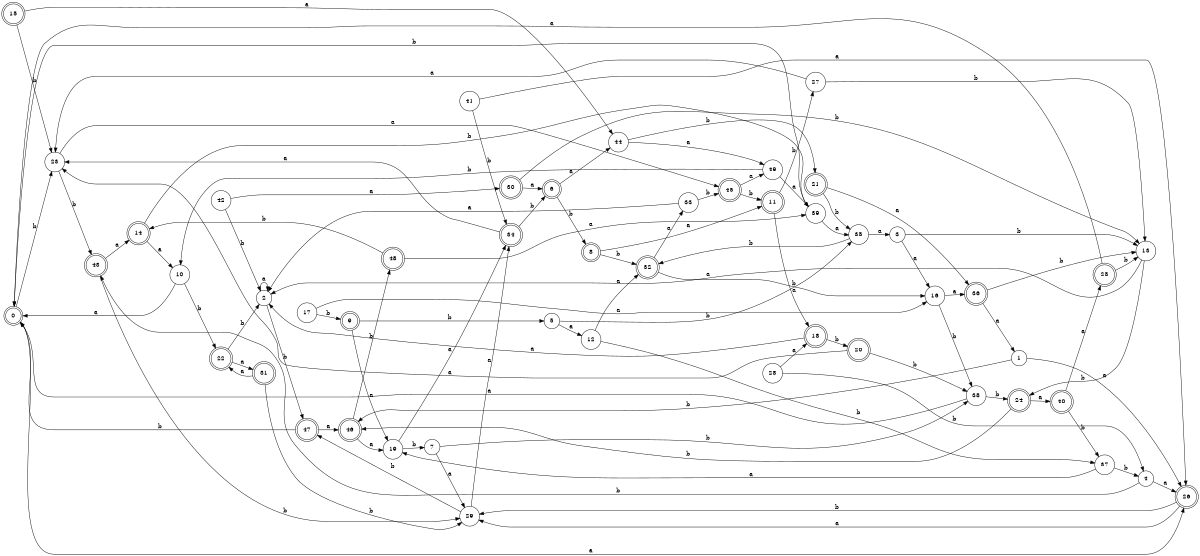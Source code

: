 digraph n40_3 {
__start0 [label="" shape="none"];

rankdir=LR;
size="8,5";

s0 [style="rounded,filled", color="black", fillcolor="white" shape="doublecircle", label="0"];
s1 [style="filled", color="black", fillcolor="white" shape="circle", label="1"];
s2 [style="filled", color="black", fillcolor="white" shape="circle", label="2"];
s3 [style="filled", color="black", fillcolor="white" shape="circle", label="3"];
s4 [style="filled", color="black", fillcolor="white" shape="circle", label="4"];
s5 [style="filled", color="black", fillcolor="white" shape="circle", label="5"];
s6 [style="rounded,filled", color="black", fillcolor="white" shape="doublecircle", label="6"];
s7 [style="filled", color="black", fillcolor="white" shape="circle", label="7"];
s8 [style="rounded,filled", color="black", fillcolor="white" shape="doublecircle", label="8"];
s9 [style="rounded,filled", color="black", fillcolor="white" shape="doublecircle", label="9"];
s10 [style="filled", color="black", fillcolor="white" shape="circle", label="10"];
s11 [style="rounded,filled", color="black", fillcolor="white" shape="doublecircle", label="11"];
s12 [style="filled", color="black", fillcolor="white" shape="circle", label="12"];
s13 [style="filled", color="black", fillcolor="white" shape="circle", label="13"];
s14 [style="rounded,filled", color="black", fillcolor="white" shape="doublecircle", label="14"];
s15 [style="rounded,filled", color="black", fillcolor="white" shape="doublecircle", label="15"];
s16 [style="filled", color="black", fillcolor="white" shape="circle", label="16"];
s17 [style="filled", color="black", fillcolor="white" shape="circle", label="17"];
s18 [style="rounded,filled", color="black", fillcolor="white" shape="doublecircle", label="18"];
s19 [style="filled", color="black", fillcolor="white" shape="circle", label="19"];
s20 [style="rounded,filled", color="black", fillcolor="white" shape="doublecircle", label="20"];
s21 [style="rounded,filled", color="black", fillcolor="white" shape="doublecircle", label="21"];
s22 [style="rounded,filled", color="black", fillcolor="white" shape="doublecircle", label="22"];
s23 [style="filled", color="black", fillcolor="white" shape="circle", label="23"];
s24 [style="rounded,filled", color="black", fillcolor="white" shape="doublecircle", label="24"];
s25 [style="rounded,filled", color="black", fillcolor="white" shape="doublecircle", label="25"];
s26 [style="rounded,filled", color="black", fillcolor="white" shape="doublecircle", label="26"];
s27 [style="filled", color="black", fillcolor="white" shape="circle", label="27"];
s28 [style="filled", color="black", fillcolor="white" shape="circle", label="28"];
s29 [style="filled", color="black", fillcolor="white" shape="circle", label="29"];
s30 [style="rounded,filled", color="black", fillcolor="white" shape="doublecircle", label="30"];
s31 [style="rounded,filled", color="black", fillcolor="white" shape="doublecircle", label="31"];
s32 [style="rounded,filled", color="black", fillcolor="white" shape="doublecircle", label="32"];
s33 [style="filled", color="black", fillcolor="white" shape="circle", label="33"];
s34 [style="rounded,filled", color="black", fillcolor="white" shape="doublecircle", label="34"];
s35 [style="filled", color="black", fillcolor="white" shape="circle", label="35"];
s36 [style="rounded,filled", color="black", fillcolor="white" shape="doublecircle", label="36"];
s37 [style="filled", color="black", fillcolor="white" shape="circle", label="37"];
s38 [style="filled", color="black", fillcolor="white" shape="circle", label="38"];
s39 [style="filled", color="black", fillcolor="white" shape="circle", label="39"];
s40 [style="rounded,filled", color="black", fillcolor="white" shape="doublecircle", label="40"];
s41 [style="filled", color="black", fillcolor="white" shape="circle", label="41"];
s42 [style="filled", color="black", fillcolor="white" shape="circle", label="42"];
s43 [style="rounded,filled", color="black", fillcolor="white" shape="doublecircle", label="43"];
s44 [style="filled", color="black", fillcolor="white" shape="circle", label="44"];
s45 [style="rounded,filled", color="black", fillcolor="white" shape="doublecircle", label="45"];
s46 [style="rounded,filled", color="black", fillcolor="white" shape="doublecircle", label="46"];
s47 [style="rounded,filled", color="black", fillcolor="white" shape="doublecircle", label="47"];
s48 [style="rounded,filled", color="black", fillcolor="white" shape="doublecircle", label="48"];
s49 [style="filled", color="black", fillcolor="white" shape="circle", label="49"];
s0 -> s26 [label="a"];
s0 -> s23 [label="b"];
s1 -> s26 [label="a"];
s1 -> s46 [label="b"];
s2 -> s2 [label="a"];
s2 -> s47 [label="b"];
s3 -> s16 [label="a"];
s3 -> s13 [label="b"];
s4 -> s26 [label="a"];
s4 -> s43 [label="b"];
s5 -> s12 [label="a"];
s5 -> s35 [label="b"];
s6 -> s44 [label="a"];
s6 -> s8 [label="b"];
s7 -> s29 [label="a"];
s7 -> s38 [label="b"];
s8 -> s11 [label="a"];
s8 -> s32 [label="b"];
s9 -> s19 [label="a"];
s9 -> s5 [label="b"];
s10 -> s0 [label="a"];
s10 -> s22 [label="b"];
s11 -> s18 [label="a"];
s11 -> s27 [label="b"];
s12 -> s32 [label="a"];
s12 -> s37 [label="b"];
s13 -> s2 [label="a"];
s13 -> s24 [label="b"];
s14 -> s10 [label="a"];
s14 -> s39 [label="b"];
s15 -> s44 [label="a"];
s15 -> s23 [label="b"];
s16 -> s36 [label="a"];
s16 -> s38 [label="b"];
s17 -> s16 [label="a"];
s17 -> s9 [label="b"];
s18 -> s2 [label="a"];
s18 -> s20 [label="b"];
s19 -> s34 [label="a"];
s19 -> s7 [label="b"];
s20 -> s23 [label="a"];
s20 -> s38 [label="b"];
s21 -> s36 [label="a"];
s21 -> s35 [label="b"];
s22 -> s31 [label="a"];
s22 -> s2 [label="b"];
s23 -> s45 [label="a"];
s23 -> s43 [label="b"];
s24 -> s40 [label="a"];
s24 -> s46 [label="b"];
s25 -> s0 [label="a"];
s25 -> s13 [label="b"];
s26 -> s29 [label="a"];
s26 -> s29 [label="b"];
s27 -> s23 [label="a"];
s27 -> s13 [label="b"];
s28 -> s18 [label="a"];
s28 -> s4 [label="b"];
s29 -> s34 [label="a"];
s29 -> s47 [label="b"];
s30 -> s6 [label="a"];
s30 -> s13 [label="b"];
s31 -> s22 [label="a"];
s31 -> s29 [label="b"];
s32 -> s33 [label="a"];
s32 -> s16 [label="b"];
s33 -> s2 [label="a"];
s33 -> s45 [label="b"];
s34 -> s23 [label="a"];
s34 -> s6 [label="b"];
s35 -> s3 [label="a"];
s35 -> s32 [label="b"];
s36 -> s1 [label="a"];
s36 -> s13 [label="b"];
s37 -> s19 [label="a"];
s37 -> s4 [label="b"];
s38 -> s0 [label="a"];
s38 -> s24 [label="b"];
s39 -> s35 [label="a"];
s39 -> s0 [label="b"];
s40 -> s25 [label="a"];
s40 -> s37 [label="b"];
s41 -> s26 [label="a"];
s41 -> s34 [label="b"];
s42 -> s30 [label="a"];
s42 -> s2 [label="b"];
s43 -> s14 [label="a"];
s43 -> s29 [label="b"];
s44 -> s49 [label="a"];
s44 -> s21 [label="b"];
s45 -> s49 [label="a"];
s45 -> s11 [label="b"];
s46 -> s19 [label="a"];
s46 -> s48 [label="b"];
s47 -> s46 [label="a"];
s47 -> s0 [label="b"];
s48 -> s39 [label="a"];
s48 -> s14 [label="b"];
s49 -> s39 [label="a"];
s49 -> s10 [label="b"];

}